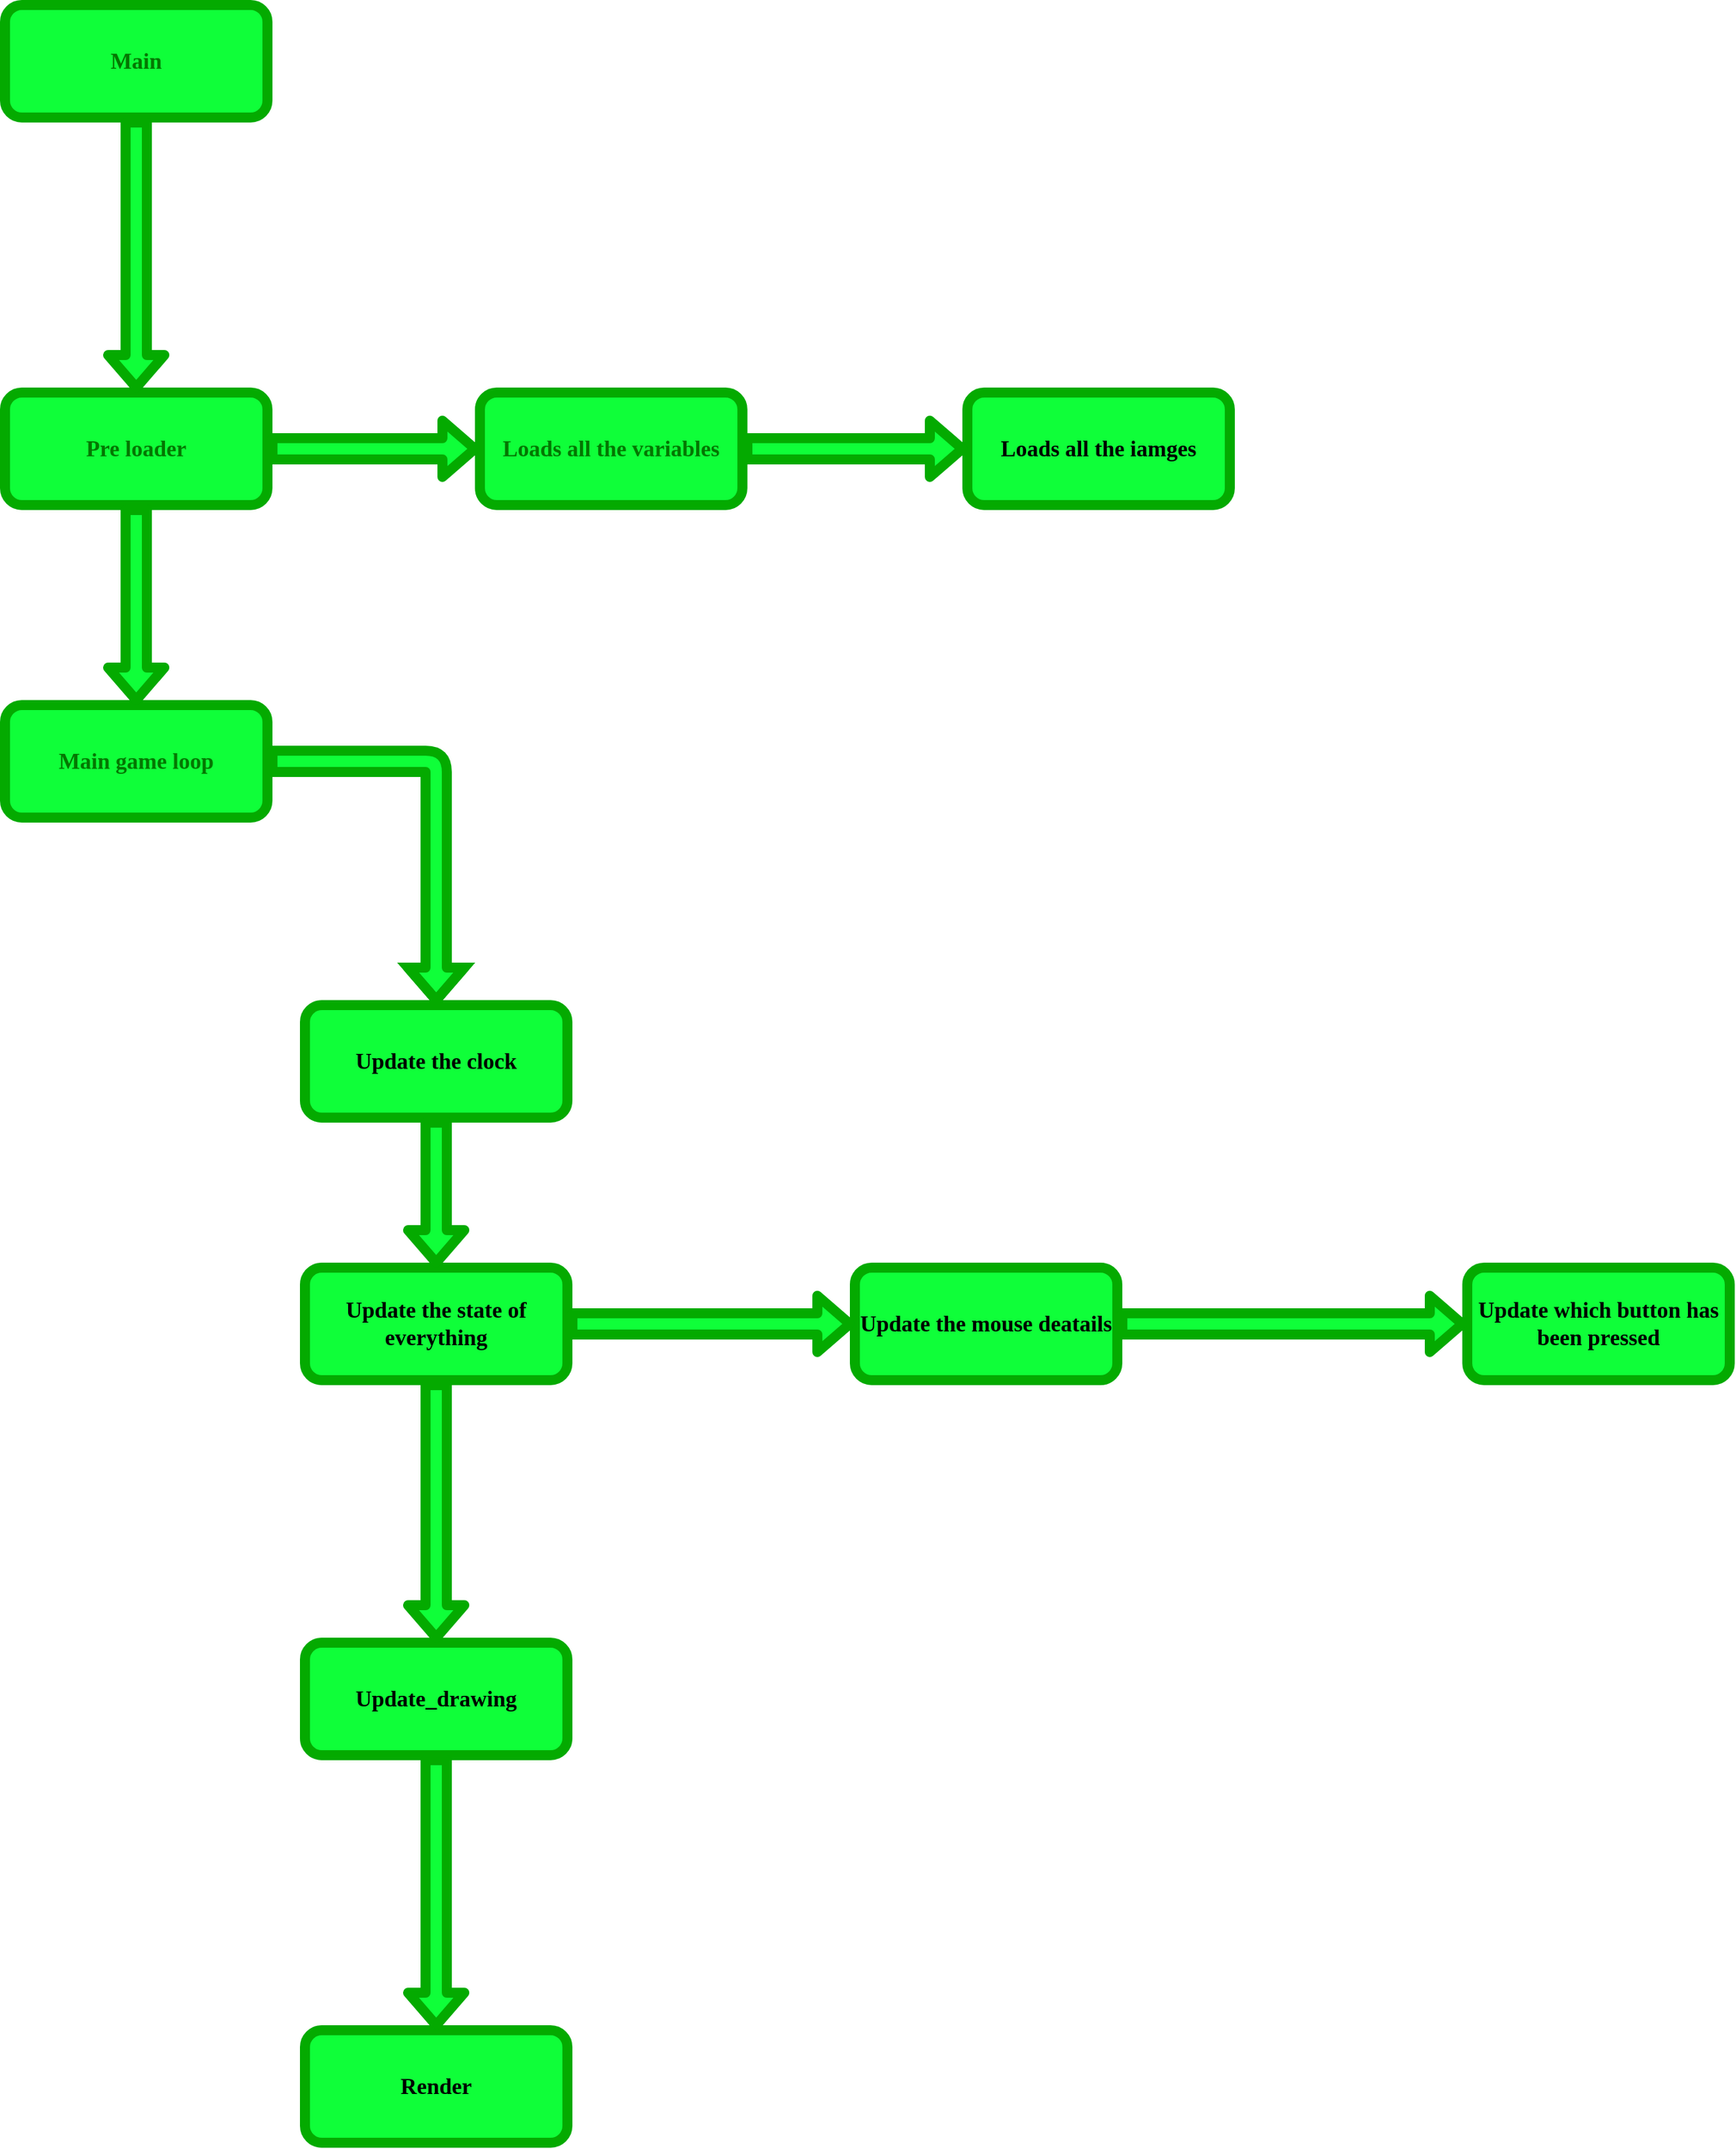 <mxfile>
    <diagram id="Zv4zjKfb6yxyolBKpF5p" name="Page-1">
        <mxGraphModel dx="632" dy="846" grid="1" gridSize="10" guides="1" tooltips="1" connect="1" arrows="1" fold="1" page="0" pageScale="1" pageWidth="850" pageHeight="1100" math="0" shadow="0">
            <root>
                <mxCell id="0"/>
                <mxCell id="1" parent="0"/>
                <mxCell id="2" value="&lt;b&gt;&lt;font style=&quot;font-size: 18px; color: rgb(4, 119, 0);&quot; face=&quot;Times New Roman&quot;&gt;Main game loop&lt;/font&gt;&lt;/b&gt;" style="rounded=1;whiteSpace=wrap;html=1;strokeWidth=8;strokeColor=#04AA00;fillColor=#0FFF39;" parent="1" vertex="1">
                    <mxGeometry x="430" y="390" width="210" height="90" as="geometry"/>
                </mxCell>
                <mxCell id="3" value="" style="shape=flexArrow;endArrow=classic;html=1;rounded=1;strokeColor=#04AA00;strokeWidth=8;align=center;verticalAlign=middle;fontFamily=Helvetica;fontSize=12;fontColor=default;fillColor=#0FFF39;exitX=1;exitY=0.5;exitDx=0;exitDy=0;entryX=0.5;entryY=0;entryDx=0;entryDy=0;" parent="1" source="2" target="10" edge="1">
                    <mxGeometry width="50" height="50" relative="1" as="geometry">
                        <mxPoint x="660" y="510" as="sourcePoint"/>
                        <mxPoint x="780" y="630" as="targetPoint"/>
                        <Array as="points">
                            <mxPoint x="775" y="435"/>
                        </Array>
                    </mxGeometry>
                </mxCell>
                <mxCell id="4" value="&lt;b&gt;&lt;font style=&quot;font-size: 18px; color: rgb(4, 119, 0);&quot; face=&quot;Times New Roman&quot;&gt;Pre loader&lt;/font&gt;&lt;/b&gt;" style="rounded=1;whiteSpace=wrap;html=1;strokeWidth=8;strokeColor=#04AA00;fillColor=#0FFF39;" parent="1" vertex="1">
                    <mxGeometry x="430" y="140" width="210" height="90" as="geometry"/>
                </mxCell>
                <mxCell id="5" value="" style="shape=flexArrow;endArrow=classic;html=1;rounded=1;strokeColor=#04AA00;strokeWidth=8;align=center;verticalAlign=middle;fontFamily=Helvetica;fontSize=12;fontColor=default;fillColor=#0FFF39;exitX=0.5;exitY=1;exitDx=0;exitDy=0;" parent="1" source="4" target="2" edge="1">
                    <mxGeometry width="50" height="50" relative="1" as="geometry">
                        <mxPoint x="550" y="400" as="sourcePoint"/>
                        <mxPoint x="600" y="350" as="targetPoint"/>
                    </mxGeometry>
                </mxCell>
                <mxCell id="6" value="&lt;font face=&quot;Times New Roman&quot; color=&quot;#047700&quot;&gt;&lt;span style=&quot;font-size: 18px;&quot;&gt;&lt;b&gt;Loads all the variables&lt;/b&gt;&lt;/span&gt;&lt;/font&gt;" style="rounded=1;whiteSpace=wrap;html=1;strokeWidth=8;strokeColor=#04AA00;fillColor=#0FFF39;" parent="1" vertex="1">
                    <mxGeometry x="810" y="140" width="210" height="90" as="geometry"/>
                </mxCell>
                <mxCell id="7" value="" style="shape=flexArrow;endArrow=classic;html=1;rounded=1;strokeColor=#04AA00;strokeWidth=8;align=center;verticalAlign=middle;fontFamily=Helvetica;fontSize=12;fontColor=default;fillColor=#0FFF39;exitX=1;exitY=0.5;exitDx=0;exitDy=0;entryX=0;entryY=0.5;entryDx=0;entryDy=0;" parent="1" source="4" target="6" edge="1">
                    <mxGeometry width="50" height="50" relative="1" as="geometry">
                        <mxPoint x="950" y="410" as="sourcePoint"/>
                        <mxPoint x="935" y="400" as="targetPoint"/>
                    </mxGeometry>
                </mxCell>
                <mxCell id="8" value="&lt;div&gt;&lt;font face=&quot;Times New Roman&quot;&gt;&lt;span style=&quot;font-size: 18px;&quot;&gt;&lt;b&gt;Loads all the iamges&lt;/b&gt;&lt;/span&gt;&lt;/font&gt;&lt;/div&gt;" style="rounded=1;whiteSpace=wrap;html=1;strokeWidth=8;strokeColor=#04AA00;fillColor=#0FFF39;" parent="1" vertex="1">
                    <mxGeometry x="1200" y="140" width="210" height="90" as="geometry"/>
                </mxCell>
                <mxCell id="9" value="" style="shape=flexArrow;endArrow=classic;html=1;rounded=1;strokeColor=#04AA00;strokeWidth=8;align=center;verticalAlign=middle;fontFamily=Helvetica;fontSize=12;fontColor=default;fillColor=#0FFF39;exitX=1;exitY=0.5;exitDx=0;exitDy=0;entryX=0;entryY=0.5;entryDx=0;entryDy=0;" parent="1" source="6" target="8" edge="1">
                    <mxGeometry width="50" height="50" relative="1" as="geometry">
                        <mxPoint x="1120" y="205" as="sourcePoint"/>
                        <mxPoint x="1415" y="420" as="targetPoint"/>
                    </mxGeometry>
                </mxCell>
                <mxCell id="10" value="&lt;font face=&quot;Times New Roman&quot;&gt;&lt;span style=&quot;font-size: 18px;&quot;&gt;&lt;b&gt;Update the clock&lt;/b&gt;&lt;/span&gt;&lt;/font&gt;" style="rounded=1;whiteSpace=wrap;html=1;strokeWidth=8;strokeColor=#04AA00;fillColor=#0FFF39;" parent="1" vertex="1">
                    <mxGeometry x="670" y="630" width="210" height="90" as="geometry"/>
                </mxCell>
                <mxCell id="11" value="&lt;font face=&quot;Times New Roman&quot;&gt;&lt;span style=&quot;font-size: 18px;&quot;&gt;&lt;b&gt;Update the state of everything&lt;/b&gt;&lt;/span&gt;&lt;/font&gt;" style="rounded=1;whiteSpace=wrap;html=1;strokeWidth=8;strokeColor=#04AA00;fillColor=#0FFF39;" parent="1" vertex="1">
                    <mxGeometry x="670" y="840" width="210" height="90" as="geometry"/>
                </mxCell>
                <mxCell id="12" value="" style="shape=flexArrow;endArrow=classic;html=1;rounded=1;strokeColor=#04AA00;strokeWidth=8;align=center;verticalAlign=middle;fontFamily=Helvetica;fontSize=12;fontColor=default;fillColor=#0FFF39;entryX=0.5;entryY=0;entryDx=0;entryDy=0;" parent="1" source="10" target="11" edge="1">
                    <mxGeometry width="50" height="50" relative="1" as="geometry">
                        <mxPoint x="740" y="860" as="sourcePoint"/>
                        <mxPoint x="830" y="880" as="targetPoint"/>
                    </mxGeometry>
                </mxCell>
                <mxCell id="13" value="&lt;font face=&quot;Times New Roman&quot;&gt;&lt;span style=&quot;font-size: 18px;&quot;&gt;&lt;b&gt;Update the mouse deatails&lt;/b&gt;&lt;/span&gt;&lt;/font&gt;" style="rounded=1;whiteSpace=wrap;html=1;strokeWidth=8;strokeColor=#04AA00;fillColor=#0FFF39;" parent="1" vertex="1">
                    <mxGeometry x="1110" y="840" width="210" height="90" as="geometry"/>
                </mxCell>
                <mxCell id="14" value="" style="shape=flexArrow;endArrow=classic;html=1;rounded=1;strokeColor=#04AA00;strokeWidth=8;align=center;verticalAlign=middle;fontFamily=Helvetica;fontSize=12;fontColor=default;fillColor=#0FFF39;entryX=0;entryY=0.5;entryDx=0;entryDy=0;exitX=1;exitY=0.5;exitDx=0;exitDy=0;" parent="1" source="11" target="13" edge="1">
                    <mxGeometry width="50" height="50" relative="1" as="geometry">
                        <mxPoint x="1215" y="810" as="sourcePoint"/>
                        <mxPoint x="1270" y="970" as="targetPoint"/>
                    </mxGeometry>
                </mxCell>
                <mxCell id="15" value="&lt;font face=&quot;Times New Roman&quot; color=&quot;#047700&quot;&gt;&lt;span style=&quot;font-size: 18px;&quot;&gt;&lt;b&gt;Main&lt;/b&gt;&lt;/span&gt;&lt;/font&gt;" style="rounded=1;whiteSpace=wrap;html=1;strokeWidth=8;strokeColor=#04AA00;fillColor=#0FFF39;" parent="1" vertex="1">
                    <mxGeometry x="430" y="-170" width="210" height="90" as="geometry"/>
                </mxCell>
                <mxCell id="16" value="" style="shape=flexArrow;endArrow=classic;html=1;rounded=1;strokeColor=#04AA00;strokeWidth=8;align=center;verticalAlign=middle;fontFamily=Helvetica;fontSize=12;fontColor=default;fillColor=#0FFF39;exitX=0.5;exitY=1;exitDx=0;exitDy=0;entryX=0.5;entryY=0;entryDx=0;entryDy=0;" parent="1" source="15" target="4" edge="1">
                    <mxGeometry width="50" height="50" relative="1" as="geometry">
                        <mxPoint x="620" y="30" as="sourcePoint"/>
                        <mxPoint x="595" y="130" as="targetPoint"/>
                    </mxGeometry>
                </mxCell>
                <mxCell id="17" value="&lt;font face=&quot;Times New Roman&quot;&gt;&lt;span style=&quot;font-size: 18px;&quot;&gt;&lt;b&gt;Update_drawing&lt;/b&gt;&lt;/span&gt;&lt;/font&gt;" style="rounded=1;whiteSpace=wrap;html=1;strokeWidth=8;strokeColor=#04AA00;fillColor=#0FFF39;" parent="1" vertex="1">
                    <mxGeometry x="670" y="1140" width="210" height="90" as="geometry"/>
                </mxCell>
                <mxCell id="18" value="" style="shape=flexArrow;endArrow=classic;html=1;rounded=1;strokeColor=#04AA00;strokeWidth=8;align=center;verticalAlign=middle;fontFamily=Helvetica;fontSize=12;fontColor=default;fillColor=#0FFF39;exitX=0.5;exitY=1;exitDx=0;exitDy=0;entryX=0.5;entryY=0;entryDx=0;entryDy=0;" parent="1" source="11" target="17" edge="1">
                    <mxGeometry width="50" height="50" relative="1" as="geometry">
                        <mxPoint x="795" y="990" as="sourcePoint"/>
                        <mxPoint x="775" y="1090" as="targetPoint"/>
                    </mxGeometry>
                </mxCell>
                <mxCell id="19" value="&lt;font face=&quot;Times New Roman&quot;&gt;&lt;span style=&quot;font-size: 18px;&quot;&gt;&lt;b&gt;Update which button has been pressed&lt;/b&gt;&lt;/span&gt;&lt;/font&gt;" style="rounded=1;whiteSpace=wrap;html=1;strokeWidth=8;strokeColor=#04AA00;fillColor=#0FFF39;" parent="1" vertex="1">
                    <mxGeometry x="1600" y="840" width="210" height="90" as="geometry"/>
                </mxCell>
                <mxCell id="20" value="" style="shape=flexArrow;endArrow=classic;html=1;rounded=1;strokeColor=#04AA00;strokeWidth=8;align=center;verticalAlign=middle;fontFamily=Helvetica;fontSize=12;fontColor=default;fillColor=#0FFF39;entryX=0;entryY=0.5;entryDx=0;entryDy=0;exitX=1;exitY=0.5;exitDx=0;exitDy=0;" parent="1" source="13" target="19" edge="1">
                    <mxGeometry width="50" height="50" relative="1" as="geometry">
                        <mxPoint x="1360" y="895" as="sourcePoint"/>
                        <mxPoint x="1750" y="980" as="targetPoint"/>
                    </mxGeometry>
                </mxCell>
                <mxCell id="21" value="&lt;font face=&quot;Times New Roman&quot;&gt;&lt;span style=&quot;font-size: 18px;&quot;&gt;&lt;b&gt;Render&lt;/b&gt;&lt;/span&gt;&lt;/font&gt;" style="rounded=1;whiteSpace=wrap;html=1;strokeWidth=8;strokeColor=#04AA00;fillColor=#0FFF39;" vertex="1" parent="1">
                    <mxGeometry x="670" y="1450" width="210" height="90" as="geometry"/>
                </mxCell>
                <mxCell id="22" value="" style="shape=flexArrow;endArrow=classic;html=1;rounded=1;strokeColor=#04AA00;strokeWidth=8;align=center;verticalAlign=middle;fontFamily=Helvetica;fontSize=12;fontColor=default;fillColor=#0FFF39;exitX=0.5;exitY=1;exitDx=0;exitDy=0;entryX=0.5;entryY=0;entryDx=0;entryDy=0;" edge="1" target="21" parent="1" source="17">
                    <mxGeometry width="50" height="50" relative="1" as="geometry">
                        <mxPoint x="755" y="1220" as="sourcePoint"/>
                        <mxPoint x="795" y="1390" as="targetPoint"/>
                    </mxGeometry>
                </mxCell>
            </root>
        </mxGraphModel>
    </diagram>
</mxfile>
